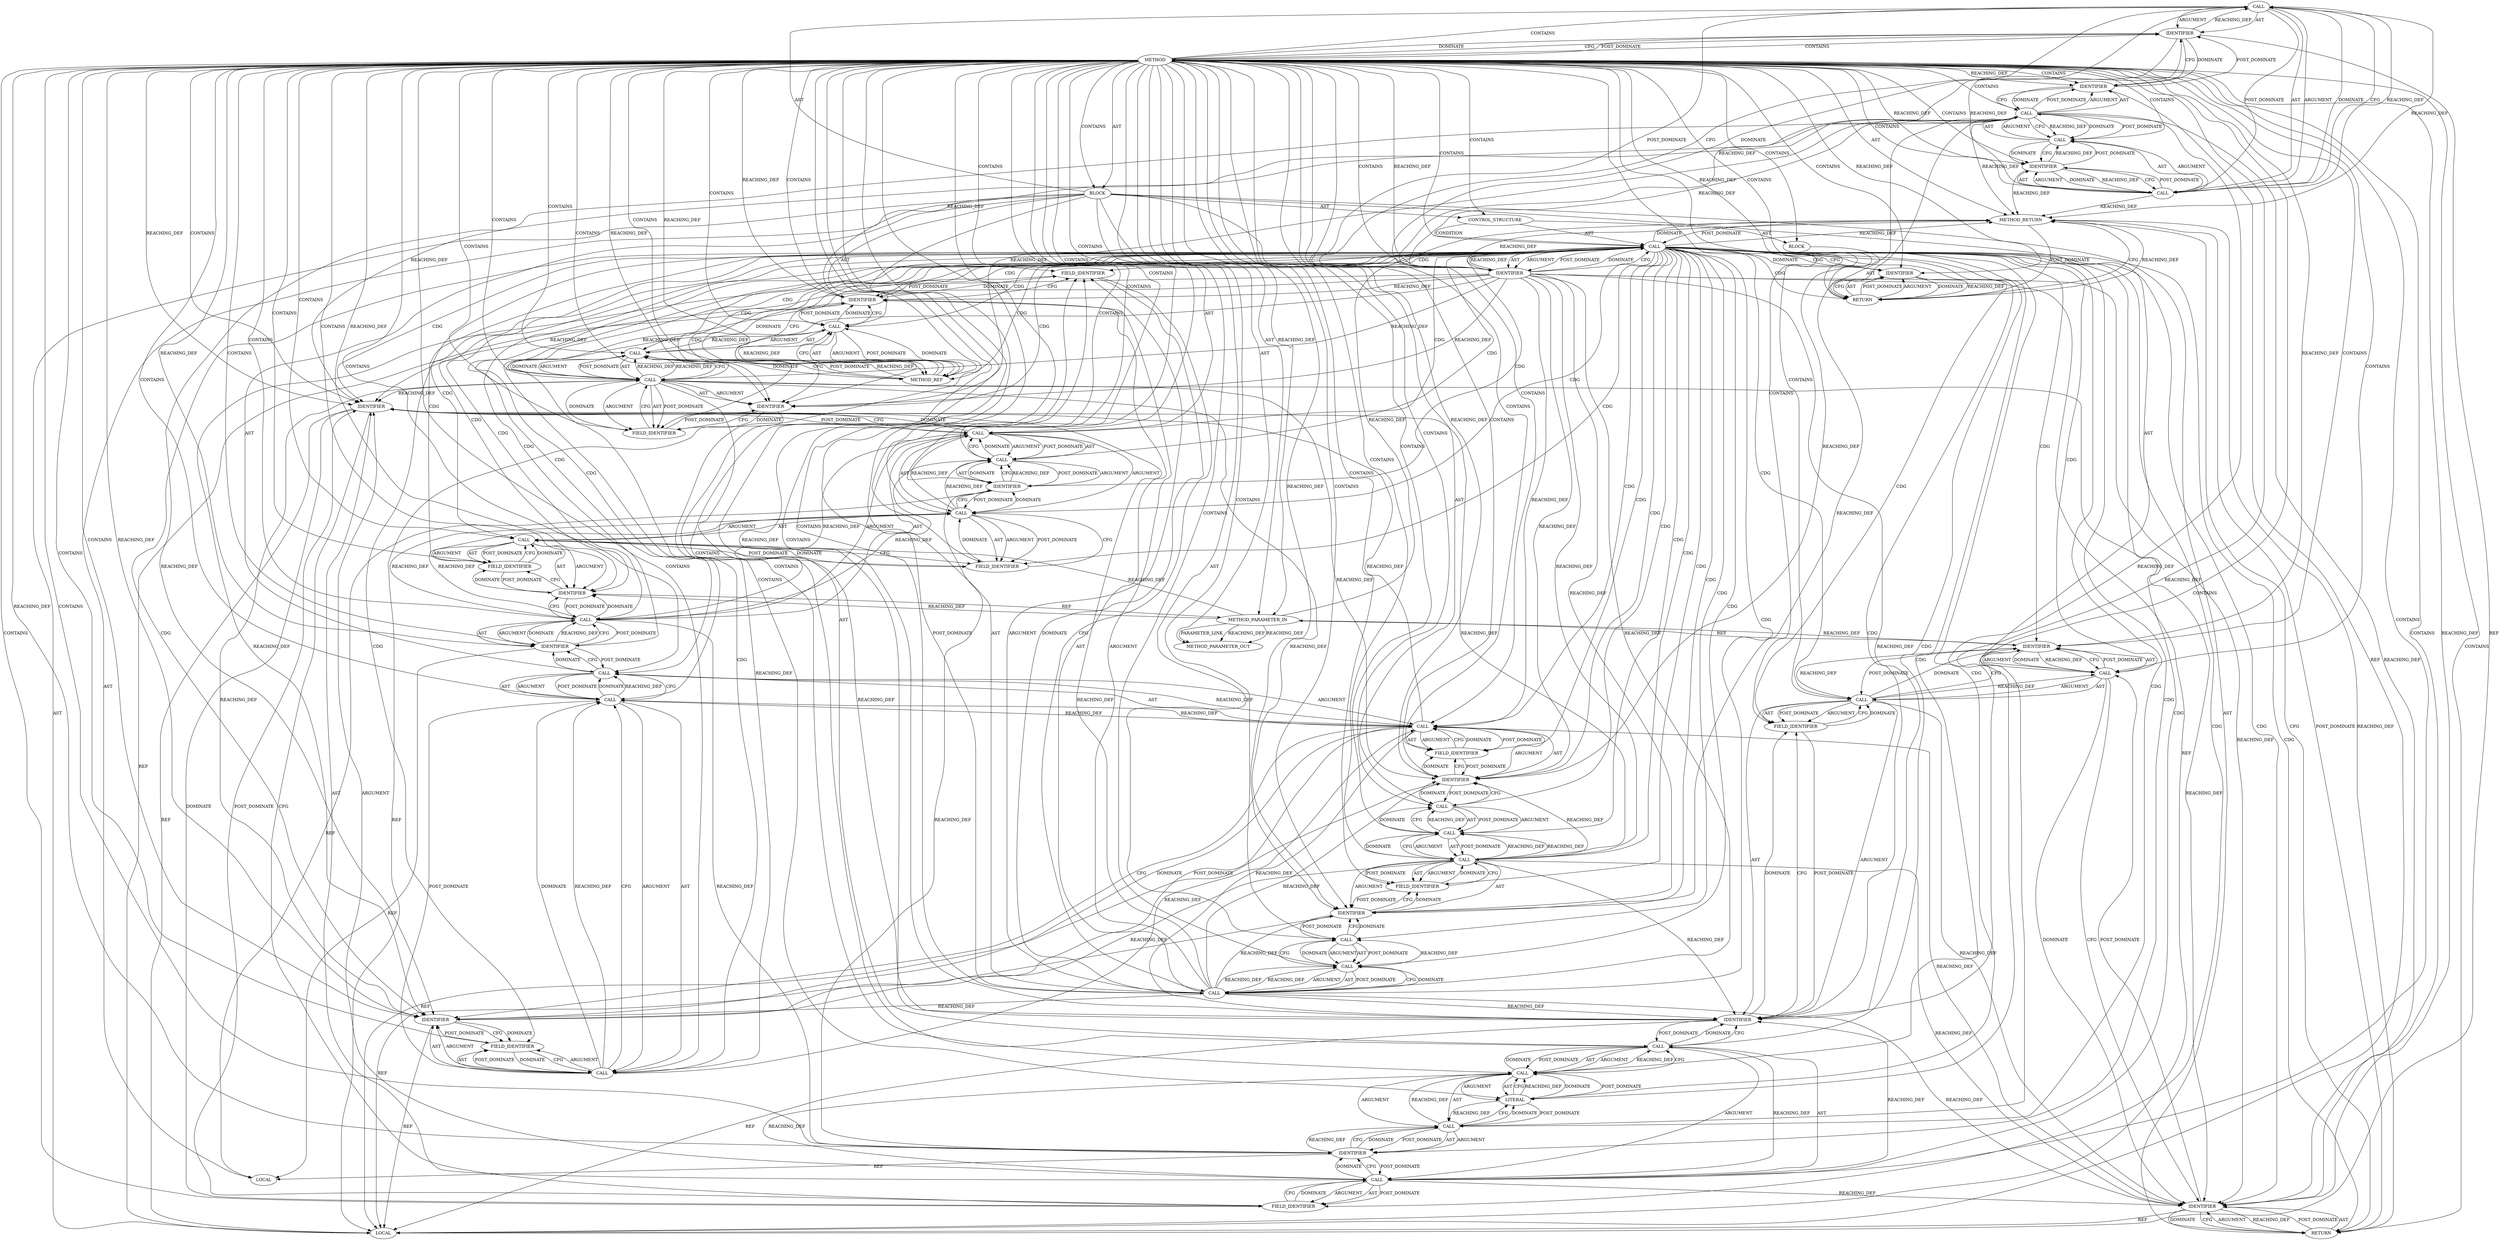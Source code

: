 digraph {
  3636 [label=CALL ORDER=3 ARGUMENT_INDEX=-1 CODE="offload_ctx = kzalloc(sizeof(*offload_ctx), GFP_KERNEL)" COLUMN_NUMBER=2 METHOD_FULL_NAME="<operator>.assignment" LINE_NUMBER=1041 TYPE_FULL_NAME="<empty>" DISPATCH_TYPE="STATIC_DISPATCH" SIGNATURE="" NAME="<operator>.assignment"]
  3640 [label=CALL ORDER=1 ARGUMENT_INDEX=1 CODE="*offload_ctx" COLUMN_NUMBER=31 METHOD_FULL_NAME="<operator>.indirection" LINE_NUMBER=1041 TYPE_FULL_NAME="<empty>" DISPATCH_TYPE="STATIC_DISPATCH" SIGNATURE="" NAME="<operator>.indirection"]
  3659 [label=FIELD_IDENTIFIER ORDER=2 ARGUMENT_INDEX=2 CODE="records_list" COLUMN_NUMBER=18 LINE_NUMBER=1046 CANONICAL_NAME="records_list"]
  3642 [label=IDENTIFIER ORDER=2 ARGUMENT_INDEX=2 CODE="GFP_KERNEL" COLUMN_NUMBER=46 LINE_NUMBER=1041 TYPE_FULL_NAME="ANY" NAME="GFP_KERNEL"]
  3656 [label=CALL ORDER=1 ARGUMENT_INDEX=1 CODE="&offload_ctx->records_list" COLUMN_NUMBER=17 METHOD_FULL_NAME="<operator>.addressOf" LINE_NUMBER=1046 TYPE_FULL_NAME="<empty>" DISPATCH_TYPE="STATIC_DISPATCH" SIGNATURE="" NAME="<operator>.addressOf"]
  3668 [label=FIELD_IDENTIFIER ORDER=2 ARGUMENT_INDEX=2 CODE="sg_tx_data" COLUMN_NUMBER=16 LINE_NUMBER=1048 CANONICAL_NAME="sg_tx_data"]
  3664 [label=FIELD_IDENTIFIER ORDER=2 ARGUMENT_INDEX=2 CODE="lock" COLUMN_NUMBER=18 LINE_NUMBER=1047 CANONICAL_NAME="lock"]
  3691 [label=CALL ORDER=11 ARGUMENT_INDEX=-1 CODE="offload_ctx->ctx = ctx" COLUMN_NUMBER=2 METHOD_FULL_NAME="<operator>.assignment" LINE_NUMBER=1055 TYPE_FULL_NAME="<empty>" DISPATCH_TYPE="STATIC_DISPATCH" SIGNATURE="" NAME="<operator>.assignment"]
  3661 [label=CALL ORDER=1 ARGUMENT_INDEX=1 CODE="&offload_ctx->lock" COLUMN_NUMBER=17 METHOD_FULL_NAME="<operator>.addressOf" LINE_NUMBER=1047 TYPE_FULL_NAME="<empty>" DISPATCH_TYPE="STATIC_DISPATCH" SIGNATURE="" NAME="<operator>.addressOf"]
  3698 [label=METHOD_RETURN ORDER=3 CODE="RET" COLUMN_NUMBER=1 LINE_NUMBER=1036 TYPE_FULL_NAME="struct tls_offload_context_tx" EVALUATION_STRATEGY="BY_VALUE"]
  3685 [label=IDENTIFIER ORDER=1 ARGUMENT_INDEX=1 CODE="offload_ctx" COLUMN_NUMBER=2 LINE_NUMBER=1053 TYPE_FULL_NAME="tls_offload_context_tx*" NAME="offload_ctx"]
  3669 [label=CALL ORDER=2 ARGUMENT_INDEX=2 CODE="ARRAY_SIZE(offload_ctx->sg_tx_data)" COLUMN_NUMBER=9 METHOD_FULL_NAME="ARRAY_SIZE" LINE_NUMBER=1049 TYPE_FULL_NAME="<empty>" DISPATCH_TYPE="STATIC_DISPATCH" SIGNATURE="" NAME="ARRAY_SIZE"]
  3677 [label=CALL ORDER=1 ARGUMENT_INDEX=1 CODE="ctx->tx" COLUMN_NUMBER=18 METHOD_FULL_NAME="<operator>.indirectFieldAccess" LINE_NUMBER=1052 TYPE_FULL_NAME="<empty>" DISPATCH_TYPE="STATIC_DISPATCH" SIGNATURE="" NAME="<operator>.indirectFieldAccess"]
  3690 [label=LITERAL ORDER=2 ARGUMENT_INDEX=2 CODE="1" COLUMN_NUMBER=57 LINE_NUMBER=1053 TYPE_FULL_NAME="int"]
  3688 [label=CALL ORDER=1 ARGUMENT_INDEX=1 CODE="be64_to_cpu(rcd_sn)" COLUMN_NUMBER=35 METHOD_FULL_NAME="be64_to_cpu" LINE_NUMBER=1053 TYPE_FULL_NAME="<empty>" DISPATCH_TYPE="STATIC_DISPATCH" SIGNATURE="" NAME="be64_to_cpu"]
  3644 [label=CALL ORDER=1 ARGUMENT_INDEX=-1 CODE="!offload_ctx" COLUMN_NUMBER=6 METHOD_FULL_NAME="<operator>.logicalNot" LINE_NUMBER=1042 TYPE_FULL_NAME="<empty>" DISPATCH_TYPE="STATIC_DISPATCH" SIGNATURE="" NAME="<operator>.logicalNot"]
  3648 [label=IDENTIFIER ORDER=1 ARGUMENT_INDEX=-1 CODE="NULL" COLUMN_NUMBER=10 LINE_NUMBER=1043 TYPE_FULL_NAME="ANY" NAME="NULL"]
  3633 [label=BLOCK ORDER=2 ARGUMENT_INDEX=-1 CODE="{
	struct tls_offload_context_tx *offload_ctx;
	__be64 rcd_sn;

	offload_ctx = kzalloc(sizeof(*offload_ctx), GFP_KERNEL);
	if (!offload_ctx)
		return NULL;

	INIT_WORK(&offload_ctx->destruct_work, tls_device_tx_del_task);
	INIT_LIST_HEAD(&offload_ctx->records_list);
	spin_lock_init(&offload_ctx->lock);
	sg_init_table(offload_ctx->sg_tx_data,
		      ARRAY_SIZE(offload_ctx->sg_tx_data));

	/* start at rec_seq - 1 to account for the start marker record */
	memcpy(&rcd_sn, ctx->tx.rec_seq, sizeof(rcd_sn));
	offload_ctx->unacked_record_sn = be64_to_cpu(rcd_sn) - 1;

	offload_ctx->ctx = ctx;

	return offload_ctx;
}" COLUMN_NUMBER=1 LINE_NUMBER=1037 TYPE_FULL_NAME="void"]
  3643 [label=CONTROL_STRUCTURE CONTROL_STRUCTURE_TYPE="IF" ORDER=4 PARSER_TYPE_NAME="CASTIfStatement" ARGUMENT_INDEX=-1 CODE="if (!offload_ctx)" COLUMN_NUMBER=2 LINE_NUMBER=1042]
  3646 [label=BLOCK ORDER=2 ARGUMENT_INDEX=-1 CODE="<empty>" COLUMN_NUMBER=3 LINE_NUMBER=1043 TYPE_FULL_NAME="void"]
  3650 [label=CALL ORDER=1 ARGUMENT_INDEX=1 CODE="&offload_ctx->destruct_work" COLUMN_NUMBER=12 METHOD_FULL_NAME="<operator>.addressOf" LINE_NUMBER=1045 TYPE_FULL_NAME="<empty>" DISPATCH_TYPE="STATIC_DISPATCH" SIGNATURE="" NAME="<operator>.addressOf"]
  3645 [label=IDENTIFIER ORDER=1 ARGUMENT_INDEX=1 CODE="offload_ctx" COLUMN_NUMBER=7 LINE_NUMBER=1042 TYPE_FULL_NAME="tls_offload_context_tx*" NAME="offload_ctx"]
  3637 [label=IDENTIFIER ORDER=1 ARGUMENT_INDEX=1 CODE="offload_ctx" COLUMN_NUMBER=2 LINE_NUMBER=1041 TYPE_FULL_NAME="tls_offload_context_tx*" NAME="offload_ctx"]
  3687 [label=CALL ORDER=2 ARGUMENT_INDEX=2 CODE="be64_to_cpu(rcd_sn) - 1" COLUMN_NUMBER=35 METHOD_FULL_NAME="<operator>.subtraction" LINE_NUMBER=1053 TYPE_FULL_NAME="<empty>" DISPATCH_TYPE="STATIC_DISPATCH" SIGNATURE="" NAME="<operator>.subtraction"]
  3675 [label=IDENTIFIER ORDER=1 ARGUMENT_INDEX=1 CODE="rcd_sn" COLUMN_NUMBER=10 LINE_NUMBER=1052 TYPE_FULL_NAME="__be64" NAME="rcd_sn"]
  3679 [label=FIELD_IDENTIFIER ORDER=2 ARGUMENT_INDEX=2 CODE="tx" COLUMN_NUMBER=18 LINE_NUMBER=1052 CANONICAL_NAME="tx"]
  3658 [label=IDENTIFIER ORDER=1 ARGUMENT_INDEX=1 CODE="offload_ctx" COLUMN_NUMBER=18 LINE_NUMBER=1046 TYPE_FULL_NAME="tls_offload_context_tx*" NAME="offload_ctx"]
  3671 [label=IDENTIFIER ORDER=1 ARGUMENT_INDEX=1 CODE="offload_ctx" COLUMN_NUMBER=20 LINE_NUMBER=1049 TYPE_FULL_NAME="tls_offload_context_tx*" NAME="offload_ctx"]
  3697 [label=IDENTIFIER ORDER=1 ARGUMENT_INDEX=-1 CODE="offload_ctx" COLUMN_NUMBER=9 LINE_NUMBER=1057 TYPE_FULL_NAME="tls_offload_context_tx*" NAME="offload_ctx"]
  3651 [label=CALL ORDER=1 ARGUMENT_INDEX=1 CODE="offload_ctx->destruct_work" COLUMN_NUMBER=13 METHOD_FULL_NAME="<operator>.indirectFieldAccess" LINE_NUMBER=1045 TYPE_FULL_NAME="<empty>" DISPATCH_TYPE="STATIC_DISPATCH" SIGNATURE="" NAME="<operator>.indirectFieldAccess"]
  3682 [label=IDENTIFIER ORDER=1 ARGUMENT_INDEX=1 CODE="rcd_sn" COLUMN_NUMBER=42 LINE_NUMBER=1052 TYPE_FULL_NAME="__be64" NAME="rcd_sn"]
  3676 [label=CALL ORDER=2 ARGUMENT_INDEX=2 CODE="ctx->tx.rec_seq" COLUMN_NUMBER=18 METHOD_FULL_NAME="<operator>.fieldAccess" LINE_NUMBER=1052 TYPE_FULL_NAME="<empty>" DISPATCH_TYPE="STATIC_DISPATCH" SIGNATURE="" NAME="<operator>.fieldAccess"]
  3655 [label=CALL ORDER=6 ARGUMENT_INDEX=-1 CODE="INIT_LIST_HEAD(&offload_ctx->records_list)" COLUMN_NUMBER=2 METHOD_FULL_NAME="INIT_LIST_HEAD" LINE_NUMBER=1046 TYPE_FULL_NAME="<empty>" DISPATCH_TYPE="STATIC_DISPATCH" SIGNATURE="" NAME="INIT_LIST_HEAD"]
  3631 [label=METHOD COLUMN_NUMBER=1 LINE_NUMBER=1036 COLUMN_NUMBER_END=1 IS_EXTERNAL=false SIGNATURE="struct tls_offload_context_tx alloc_offload_ctx_tx (tls_context*)" NAME="alloc_offload_ctx_tx" AST_PARENT_TYPE="TYPE_DECL" AST_PARENT_FULL_NAME="tls_device.c:<global>" ORDER=39 CODE="static struct tls_offload_context_tx *alloc_offload_ctx_tx(struct tls_context *ctx)
{
	struct tls_offload_context_tx *offload_ctx;
	__be64 rcd_sn;

	offload_ctx = kzalloc(sizeof(*offload_ctx), GFP_KERNEL);
	if (!offload_ctx)
		return NULL;

	INIT_WORK(&offload_ctx->destruct_work, tls_device_tx_del_task);
	INIT_LIST_HEAD(&offload_ctx->records_list);
	spin_lock_init(&offload_ctx->lock);
	sg_init_table(offload_ctx->sg_tx_data,
		      ARRAY_SIZE(offload_ctx->sg_tx_data));

	/* start at rec_seq - 1 to account for the start marker record */
	memcpy(&rcd_sn, ctx->tx.rec_seq, sizeof(rcd_sn));
	offload_ctx->unacked_record_sn = be64_to_cpu(rcd_sn) - 1;

	offload_ctx->ctx = ctx;

	return offload_ctx;
}" FULL_NAME="alloc_offload_ctx_tx" LINE_NUMBER_END=1058 FILENAME="tls_device.c"]
  3678 [label=IDENTIFIER ORDER=1 ARGUMENT_INDEX=1 CODE="ctx" COLUMN_NUMBER=18 LINE_NUMBER=1052 TYPE_FULL_NAME="tls_context*" NAME="ctx"]
  3653 [label=FIELD_IDENTIFIER ORDER=2 ARGUMENT_INDEX=2 CODE="destruct_work" COLUMN_NUMBER=13 LINE_NUMBER=1045 CANONICAL_NAME="destruct_work"]
  3674 [label=CALL ORDER=1 ARGUMENT_INDEX=1 CODE="&rcd_sn" COLUMN_NUMBER=9 METHOD_FULL_NAME="<operator>.addressOf" LINE_NUMBER=1052 TYPE_FULL_NAME="<empty>" DISPATCH_TYPE="STATIC_DISPATCH" SIGNATURE="" NAME="<operator>.addressOf"]
  3639 [label=CALL ORDER=1 ARGUMENT_INDEX=1 CODE="sizeof(*offload_ctx)" COLUMN_NUMBER=24 METHOD_FULL_NAME="<operator>.sizeOf" LINE_NUMBER=1041 TYPE_FULL_NAME="<empty>" DISPATCH_TYPE="STATIC_DISPATCH" SIGNATURE="" NAME="<operator>.sizeOf"]
  3647 [label=RETURN ORDER=1 ARGUMENT_INDEX=1 CODE="return NULL;" COLUMN_NUMBER=3 LINE_NUMBER=1043]
  3635 [label=LOCAL ORDER=2 CODE="__be64 rcd_sn" COLUMN_NUMBER=9 LINE_NUMBER=1039 TYPE_FULL_NAME="__be64" NAME="rcd_sn"]
  3695 [label=IDENTIFIER ORDER=2 ARGUMENT_INDEX=2 CODE="ctx" COLUMN_NUMBER=21 LINE_NUMBER=1055 TYPE_FULL_NAME="tls_context*" NAME="ctx"]
  3649 [label=CALL ORDER=5 ARGUMENT_INDEX=-1 CODE="INIT_WORK(&offload_ctx->destruct_work, tls_device_tx_del_task)" COLUMN_NUMBER=2 METHOD_FULL_NAME="INIT_WORK" LINE_NUMBER=1045 TYPE_FULL_NAME="<empty>" DISPATCH_TYPE="STATIC_DISPATCH" SIGNATURE="" NAME="INIT_WORK"]
  3666 [label=CALL ORDER=1 ARGUMENT_INDEX=1 CODE="offload_ctx->sg_tx_data" COLUMN_NUMBER=16 METHOD_FULL_NAME="<operator>.indirectFieldAccess" LINE_NUMBER=1048 TYPE_FULL_NAME="<empty>" DISPATCH_TYPE="STATIC_DISPATCH" SIGNATURE="" NAME="<operator>.indirectFieldAccess"]
  3673 [label=CALL ORDER=9 ARGUMENT_INDEX=-1 CODE="memcpy(&rcd_sn, ctx->tx.rec_seq, sizeof(rcd_sn))" COLUMN_NUMBER=2 METHOD_FULL_NAME="memcpy" LINE_NUMBER=1052 TYPE_FULL_NAME="<empty>" DISPATCH_TYPE="STATIC_DISPATCH" SIGNATURE="" NAME="memcpy"]
  3657 [label=CALL ORDER=1 ARGUMENT_INDEX=1 CODE="offload_ctx->records_list" COLUMN_NUMBER=18 METHOD_FULL_NAME="<operator>.indirectFieldAccess" LINE_NUMBER=1046 TYPE_FULL_NAME="<empty>" DISPATCH_TYPE="STATIC_DISPATCH" SIGNATURE="" NAME="<operator>.indirectFieldAccess"]
  3632 [label=METHOD_PARAMETER_IN ORDER=1 CODE="struct tls_context *ctx" IS_VARIADIC=false COLUMN_NUMBER=60 LINE_NUMBER=1036 TYPE_FULL_NAME="tls_context*" EVALUATION_STRATEGY="BY_VALUE" INDEX=1 NAME="ctx"]
  3634 [label=LOCAL ORDER=1 CODE="struct tls_offload_context_tx* offload_ctx" COLUMN_NUMBER=32 LINE_NUMBER=1038 TYPE_FULL_NAME="tls_offload_context_tx*" NAME="offload_ctx"]
  3693 [label=IDENTIFIER ORDER=1 ARGUMENT_INDEX=1 CODE="offload_ctx" COLUMN_NUMBER=2 LINE_NUMBER=1055 TYPE_FULL_NAME="tls_offload_context_tx*" NAME="offload_ctx"]
  3665 [label=CALL ORDER=8 ARGUMENT_INDEX=-1 CODE="sg_init_table(offload_ctx->sg_tx_data,
		      ARRAY_SIZE(offload_ctx->sg_tx_data))" COLUMN_NUMBER=2 METHOD_FULL_NAME="sg_init_table" LINE_NUMBER=1048 TYPE_FULL_NAME="<empty>" DISPATCH_TYPE="STATIC_DISPATCH" SIGNATURE="" NAME="sg_init_table"]
  3663 [label=IDENTIFIER ORDER=1 ARGUMENT_INDEX=1 CODE="offload_ctx" COLUMN_NUMBER=18 LINE_NUMBER=1047 TYPE_FULL_NAME="tls_offload_context_tx*" NAME="offload_ctx"]
  3660 [label=CALL ORDER=7 ARGUMENT_INDEX=-1 CODE="spin_lock_init(&offload_ctx->lock)" COLUMN_NUMBER=2 METHOD_FULL_NAME="spin_lock_init" LINE_NUMBER=1047 TYPE_FULL_NAME="<empty>" DISPATCH_TYPE="STATIC_DISPATCH" SIGNATURE="" NAME="spin_lock_init"]
  3670 [label=CALL ORDER=1 ARGUMENT_INDEX=1 CODE="offload_ctx->sg_tx_data" COLUMN_NUMBER=20 METHOD_FULL_NAME="<operator>.indirectFieldAccess" LINE_NUMBER=1049 TYPE_FULL_NAME="<empty>" DISPATCH_TYPE="STATIC_DISPATCH" SIGNATURE="" NAME="<operator>.indirectFieldAccess"]
  3689 [label=IDENTIFIER ORDER=1 ARGUMENT_INDEX=1 CODE="rcd_sn" COLUMN_NUMBER=47 LINE_NUMBER=1053 TYPE_FULL_NAME="__be64" NAME="rcd_sn"]
  3638 [label=CALL ORDER=2 ARGUMENT_INDEX=2 CODE="kzalloc(sizeof(*offload_ctx), GFP_KERNEL)" COLUMN_NUMBER=16 METHOD_FULL_NAME="kzalloc" LINE_NUMBER=1041 TYPE_FULL_NAME="<empty>" DISPATCH_TYPE="STATIC_DISPATCH" SIGNATURE="" NAME="kzalloc"]
  3654 [label=METHOD_REF ORDER=2 ARGUMENT_INDEX=2 CODE="tls_device_tx_del_task" COLUMN_NUMBER=41 METHOD_FULL_NAME="tls_device_tx_del_task" LINE_NUMBER=1045 TYPE_FULL_NAME="void"]
  21361 [label=METHOD_PARAMETER_OUT ORDER=1 CODE="struct tls_context *ctx" IS_VARIADIC=false COLUMN_NUMBER=60 LINE_NUMBER=1036 TYPE_FULL_NAME="tls_context*" EVALUATION_STRATEGY="BY_VALUE" INDEX=1 NAME="ctx"]
  3684 [label=CALL ORDER=1 ARGUMENT_INDEX=1 CODE="offload_ctx->unacked_record_sn" COLUMN_NUMBER=2 METHOD_FULL_NAME="<operator>.indirectFieldAccess" LINE_NUMBER=1053 TYPE_FULL_NAME="<empty>" DISPATCH_TYPE="STATIC_DISPATCH" SIGNATURE="" NAME="<operator>.indirectFieldAccess"]
  3681 [label=CALL ORDER=3 ARGUMENT_INDEX=3 CODE="sizeof(rcd_sn)" COLUMN_NUMBER=35 METHOD_FULL_NAME="<operator>.sizeOf" LINE_NUMBER=1052 TYPE_FULL_NAME="<empty>" DISPATCH_TYPE="STATIC_DISPATCH" SIGNATURE="" NAME="<operator>.sizeOf"]
  3662 [label=CALL ORDER=1 ARGUMENT_INDEX=1 CODE="offload_ctx->lock" COLUMN_NUMBER=18 METHOD_FULL_NAME="<operator>.indirectFieldAccess" LINE_NUMBER=1047 TYPE_FULL_NAME="<empty>" DISPATCH_TYPE="STATIC_DISPATCH" SIGNATURE="" NAME="<operator>.indirectFieldAccess"]
  3683 [label=CALL ORDER=10 ARGUMENT_INDEX=-1 CODE="offload_ctx->unacked_record_sn = be64_to_cpu(rcd_sn) - 1" COLUMN_NUMBER=2 METHOD_FULL_NAME="<operator>.assignment" LINE_NUMBER=1053 TYPE_FULL_NAME="<empty>" DISPATCH_TYPE="STATIC_DISPATCH" SIGNATURE="" NAME="<operator>.assignment"]
  3652 [label=IDENTIFIER ORDER=1 ARGUMENT_INDEX=1 CODE="offload_ctx" COLUMN_NUMBER=13 LINE_NUMBER=1045 TYPE_FULL_NAME="tls_offload_context_tx*" NAME="offload_ctx"]
  3641 [label=IDENTIFIER ORDER=1 ARGUMENT_INDEX=1 CODE="offload_ctx" COLUMN_NUMBER=32 LINE_NUMBER=1041 TYPE_FULL_NAME="tls_offload_context_tx*" NAME="offload_ctx"]
  3680 [label=FIELD_IDENTIFIER ORDER=2 ARGUMENT_INDEX=2 CODE="rec_seq" COLUMN_NUMBER=18 LINE_NUMBER=1052 CANONICAL_NAME="rec_seq"]
  3686 [label=FIELD_IDENTIFIER ORDER=2 ARGUMENT_INDEX=2 CODE="unacked_record_sn" COLUMN_NUMBER=2 LINE_NUMBER=1053 CANONICAL_NAME="unacked_record_sn"]
  3672 [label=FIELD_IDENTIFIER ORDER=2 ARGUMENT_INDEX=2 CODE="sg_tx_data" COLUMN_NUMBER=20 LINE_NUMBER=1049 CANONICAL_NAME="sg_tx_data"]
  3696 [label=RETURN ORDER=12 ARGUMENT_INDEX=-1 CODE="return offload_ctx;" COLUMN_NUMBER=2 LINE_NUMBER=1057]
  3667 [label=IDENTIFIER ORDER=1 ARGUMENT_INDEX=1 CODE="offload_ctx" COLUMN_NUMBER=16 LINE_NUMBER=1048 TYPE_FULL_NAME="tls_offload_context_tx*" NAME="offload_ctx"]
  3694 [label=FIELD_IDENTIFIER ORDER=2 ARGUMENT_INDEX=2 CODE="ctx" COLUMN_NUMBER=2 LINE_NUMBER=1055 CANONICAL_NAME="ctx"]
  3692 [label=CALL ORDER=1 ARGUMENT_INDEX=1 CODE="offload_ctx->ctx" COLUMN_NUMBER=2 METHOD_FULL_NAME="<operator>.indirectFieldAccess" LINE_NUMBER=1055 TYPE_FULL_NAME="<empty>" DISPATCH_TYPE="STATIC_DISPATCH" SIGNATURE="" NAME="<operator>.indirectFieldAccess"]
  3638 -> 3642 [label=POST_DOMINATE ]
  3631 -> 3663 [label=CONTAINS ]
  3673 -> 3674 [label=AST ]
  3662 -> 3663 [label=AST ]
  3645 -> 3651 [label=REACHING_DEF VARIABLE="offload_ctx"]
  3644 -> 3649 [label=CDG ]
  3636 -> 3638 [label=POST_DOMINATE ]
  3645 -> 3636 [label=POST_DOMINATE ]
  3644 -> 3665 [label=CDG ]
  3692 -> 3694 [label=ARGUMENT ]
  3667 -> 3668 [label=DOMINATE ]
  3631 -> 3690 [label=CONTAINS ]
  3631 -> 3651 [label=CONTAINS ]
  3644 -> 3663 [label=CDG ]
  3645 -> 3693 [label=REACHING_DEF VARIABLE="offload_ctx"]
  3644 -> 3661 [label=CDG ]
  3631 -> 3686 [label=CONTAINS ]
  3640 -> 3667 [label=REACHING_DEF VARIABLE="*offload_ctx"]
  3649 -> 3654 [label=AST ]
  3645 -> 3657 [label=REACHING_DEF VARIABLE="offload_ctx"]
  3631 -> 3637 [label=CONTAINS ]
  3631 -> 3675 [label=REACHING_DEF VARIABLE=""]
  3640 -> 3663 [label=REACHING_DEF VARIABLE="*offload_ctx"]
  3631 -> 3698 [label=AST ]
  3640 -> 3639 [label=CFG ]
  3664 -> 3662 [label=DOMINATE ]
  3697 -> 3691 [label=POST_DOMINATE ]
  3644 -> 3648 [label=DOMINATE ]
  3684 -> 3685 [label=AST ]
  3687 -> 3690 [label=POST_DOMINATE ]
  3673 -> 3685 [label=CFG ]
  3644 -> 3686 [label=CDG ]
  3690 -> 3687 [label=CFG ]
  3644 -> 3660 [label=CDG ]
  3688 -> 3689 [label=POST_DOMINATE ]
  3631 -> 3673 [label=CONTAINS ]
  3631 -> 3662 [label=CONTAINS ]
  3696 -> 3697 [label=POST_DOMINATE ]
  3631 -> 3670 [label=CONTAINS ]
  3661 -> 3660 [label=DOMINATE ]
  3631 -> 3671 [label=REACHING_DEF VARIABLE=""]
  3684 -> 3686 [label=ARGUMENT ]
  3631 -> 3659 [label=CONTAINS ]
  3640 -> 3639 [label=REACHING_DEF VARIABLE="*offload_ctx"]
  3632 -> 3677 [label=REACHING_DEF VARIABLE="ctx"]
  3631 -> 3696 [label=CONTAINS ]
  3680 -> 3676 [label=CFG ]
  3645 -> 3662 [label=REACHING_DEF VARIABLE="offload_ctx"]
  3692 -> 3695 [label=DOMINATE ]
  3631 -> 3690 [label=REACHING_DEF VARIABLE=""]
  3685 -> 3686 [label=CFG ]
  3673 -> 3681 [label=ARGUMENT ]
  3644 -> 3685 [label=CDG ]
  3651 -> 3685 [label=REACHING_DEF VARIABLE="offload_ctx->destruct_work"]
  3631 -> 3633 [label=CONTAINS ]
  3644 -> 3650 [label=CDG ]
  3631 -> 3678 [label=REACHING_DEF VARIABLE=""]
  3632 -> 21361 [label=REACHING_DEF VARIABLE="ctx"]
  3632 -> 21361 [label=REACHING_DEF VARIABLE="ctx"]
  3684 -> 3689 [label=DOMINATE ]
  3663 -> 3655 [label=POST_DOMINATE ]
  3639 -> 3640 [label=POST_DOMINATE ]
  3666 -> 3693 [label=REACHING_DEF VARIABLE="offload_ctx->sg_tx_data"]
  3645 -> 3644 [label=DOMINATE ]
  3633 -> 3683 [label=AST ]
  3665 -> 3675 [label=DOMINATE ]
  3687 -> 3688 [label=AST ]
  3631 -> 3636 [label=CONTAINS ]
  3631 -> 3667 [label=CONTAINS ]
  3644 -> 3679 [label=CDG ]
  3694 -> 3692 [label=CFG ]
  3689 -> 3688 [label=REACHING_DEF VARIABLE="rcd_sn"]
  3677 -> 3678 [label=AST ]
  3686 -> 3685 [label=POST_DOMINATE ]
  3631 -> 3664 [label=CONTAINS ]
  3631 -> 3652 [label=CONTAINS ]
  3631 -> 3675 [label=CONTAINS ]
  3637 -> 3636 [label=REACHING_DEF VARIABLE="offload_ctx"]
  3644 -> 3680 [label=CDG ]
  3657 -> 3658 [label=AST ]
  3631 -> 3648 [label=REACHING_DEF VARIABLE=""]
  3669 -> 3665 [label=DOMINATE ]
  3665 -> 3666 [label=ARGUMENT ]
  3662 -> 3664 [label=ARGUMENT ]
  3649 -> 3650 [label=AST ]
  3633 -> 3643 [label=AST ]
  3671 -> 3634 [label=REF ]
  3631 -> 3652 [label=REACHING_DEF VARIABLE=""]
  3685 -> 3634 [label=REF ]
  3638 -> 3636 [label=DOMINATE ]
  3631 -> 3657 [label=CONTAINS ]
  3650 -> 3651 [label=ARGUMENT ]
  3649 -> 3658 [label=DOMINATE ]
  3658 -> 3649 [label=POST_DOMINATE ]
  3688 -> 3690 [label=CFG ]
  3657 -> 3658 [label=ARGUMENT ]
  3644 -> 3698 [label=REACHING_DEF VARIABLE="!offload_ctx"]
  3650 -> 3654 [label=DOMINATE ]
  3631 -> 3692 [label=CONTAINS ]
  3662 -> 3663 [label=ARGUMENT ]
  3640 -> 3685 [label=REACHING_DEF VARIABLE="*offload_ctx"]
  3631 -> 3676 [label=CONTAINS ]
  3631 -> 3695 [label=CONTAINS ]
  3644 -> 3682 [label=CDG ]
  3644 -> 3652 [label=DOMINATE ]
  3696 -> 3698 [label=REACHING_DEF VARIABLE="<RET>"]
  3631 -> 3679 [label=CONTAINS ]
  3631 -> 3641 [label=CONTAINS ]
  3675 -> 3674 [label=DOMINATE ]
  3657 -> 3693 [label=REACHING_DEF VARIABLE="offload_ctx->records_list"]
  3647 -> 3698 [label=CFG ]
  3698 -> 3647 [label=POST_DOMINATE ]
  3636 -> 3638 [label=AST ]
  3670 -> 3669 [label=DOMINATE ]
  3659 -> 3657 [label=DOMINATE ]
  3644 -> 3674 [label=CDG ]
  3651 -> 3653 [label=AST ]
  3692 -> 3691 [label=REACHING_DEF VARIABLE="offload_ctx->ctx"]
  3690 -> 3687 [label=REACHING_DEF VARIABLE="1"]
  3640 -> 3697 [label=REACHING_DEF VARIABLE="*offload_ctx"]
  3660 -> 3661 [label=AST ]
  3643 -> 3644 [label=CONDITION ]
  3673 -> 3685 [label=DOMINATE ]
  3665 -> 3669 [label=AST ]
  3644 -> 3668 [label=CDG ]
  3666 -> 3667 [label=ARGUMENT ]
  3674 -> 3678 [label=DOMINATE ]
  3657 -> 3656 [label=CFG ]
  3631 -> 3642 [label=REACHING_DEF VARIABLE=""]
  3645 -> 3671 [label=REACHING_DEF VARIABLE="offload_ctx"]
  3644 -> 3689 [label=CDG ]
  3693 -> 3694 [label=DOMINATE ]
  3644 -> 3690 [label=CDG ]
  3631 -> 3648 [label=CONTAINS ]
  3681 -> 3682 [label=POST_DOMINATE ]
  3645 -> 3634 [label=REF ]
  3637 -> 3641 [label=CFG ]
  3689 -> 3688 [label=CFG ]
  3677 -> 3680 [label=DOMINATE ]
  3666 -> 3668 [label=POST_DOMINATE ]
  3692 -> 3693 [label=ARGUMENT ]
  3673 -> 3681 [label=POST_DOMINATE ]
  3687 -> 3684 [label=REACHING_DEF VARIABLE="be64_to_cpu(rcd_sn) - 1"]
  3631 -> 3632 [label=REACHING_DEF VARIABLE=""]
  3657 -> 3659 [label=POST_DOMINATE ]
  3647 -> 3648 [label=AST ]
  3645 -> 3685 [label=REACHING_DEF VARIABLE="offload_ctx"]
  3692 -> 3694 [label=AST ]
  3676 -> 3682 [label=DOMINATE ]
  3644 -> 3648 [label=CDG ]
  3698 -> 3644 [label=POST_DOMINATE ]
  3660 -> 3661 [label=POST_DOMINATE ]
  3691 -> 3692 [label=ARGUMENT ]
  3644 -> 3653 [label=CDG ]
  3636 -> 3638 [label=ARGUMENT ]
  3674 -> 3678 [label=CFG ]
  3681 -> 3682 [label=ARGUMENT ]
  3662 -> 3664 [label=POST_DOMINATE ]
  3665 -> 3666 [label=AST ]
  3697 -> 3696 [label=DOMINATE ]
  3687 -> 3688 [label=ARGUMENT ]
  3675 -> 3635 [label=REF ]
  3666 -> 3665 [label=REACHING_DEF VARIABLE="offload_ctx->sg_tx_data"]
  3658 -> 3634 [label=REF ]
  3631 -> 3653 [label=CONTAINS ]
  3666 -> 3669 [label=REACHING_DEF VARIABLE="offload_ctx->sg_tx_data"]
  3662 -> 3671 [label=REACHING_DEF VARIABLE="offload_ctx->lock"]
  3636 -> 3698 [label=REACHING_DEF VARIABLE="offload_ctx = kzalloc(sizeof(*offload_ctx), GFP_KERNEL)"]
  3682 -> 3681 [label=DOMINATE ]
  3661 -> 3662 [label=ARGUMENT ]
  3658 -> 3659 [label=DOMINATE ]
  3644 -> 3656 [label=CDG ]
  3631 -> 3661 [label=CONTAINS ]
  3676 -> 3681 [label=REACHING_DEF VARIABLE="ctx->tx.rec_seq"]
  3647 -> 3648 [label=POST_DOMINATE ]
  3683 -> 3684 [label=ARGUMENT ]
  3644 -> 3655 [label=CDG ]
  3632 -> 3698 [label=REACHING_DEF VARIABLE="ctx"]
  3651 -> 3697 [label=REACHING_DEF VARIABLE="offload_ctx->destruct_work"]
  3670 -> 3671 [label=AST ]
  3691 -> 3695 [label=POST_DOMINATE ]
  3650 -> 3651 [label=AST ]
  3645 -> 3666 [label=REACHING_DEF VARIABLE="offload_ctx"]
  3644 -> 3693 [label=CDG ]
  3653 -> 3651 [label=DOMINATE ]
  3639 -> 3642 [label=DOMINATE ]
  3667 -> 3660 [label=POST_DOMINATE ]
  3673 -> 3676 [label=ARGUMENT ]
  3651 -> 3671 [label=REACHING_DEF VARIABLE="offload_ctx->destruct_work"]
  3666 -> 3671 [label=CFG ]
  3644 -> 3683 [label=CDG ]
  3644 -> 3675 [label=CDG ]
  3657 -> 3663 [label=REACHING_DEF VARIABLE="offload_ctx->records_list"]
  3657 -> 3697 [label=REACHING_DEF VARIABLE="offload_ctx->records_list"]
  3631 -> 3650 [label=CONTAINS ]
  3676 -> 3673 [label=REACHING_DEF VARIABLE="ctx->tx.rec_seq"]
  3644 -> 3662 [label=CDG ]
  3648 -> 3647 [label=DOMINATE ]
  3651 -> 3650 [label=REACHING_DEF VARIABLE="offload_ctx->destruct_work"]
  3651 -> 3650 [label=REACHING_DEF VARIABLE="offload_ctx->destruct_work"]
  3647 -> 3698 [label=REACHING_DEF VARIABLE="<RET>"]
  3642 -> 3698 [label=REACHING_DEF VARIABLE="GFP_KERNEL"]
  3688 -> 3690 [label=DOMINATE ]
  3631 -> 3677 [label=CONTAINS ]
  3657 -> 3667 [label=REACHING_DEF VARIABLE="offload_ctx->records_list"]
  3669 -> 3666 [label=REACHING_DEF VARIABLE="ARRAY_SIZE(offload_ctx->sg_tx_data)"]
  3689 -> 3688 [label=DOMINATE ]
  3640 -> 3639 [label=DOMINATE ]
  3697 -> 3634 [label=REF ]
  3655 -> 3656 [label=ARGUMENT ]
  3655 -> 3656 [label=AST ]
  3692 -> 3694 [label=POST_DOMINATE ]
  3661 -> 3660 [label=CFG ]
  3691 -> 3692 [label=AST ]
  3655 -> 3663 [label=CFG ]
  3644 -> 3688 [label=CDG ]
  3668 -> 3667 [label=POST_DOMINATE ]
  3652 -> 3653 [label=DOMINATE ]
  3676 -> 3680 [label=AST ]
  3638 -> 3642 [label=AST ]
  3687 -> 3683 [label=REACHING_DEF VARIABLE="be64_to_cpu(rcd_sn) - 1"]
  3654 -> 3649 [label=DOMINATE ]
  3671 -> 3672 [label=CFG ]
  3644 -> 3648 [label=CFG ]
  3663 -> 3634 [label=REF ]
  3692 -> 3695 [label=CFG ]
  3640 -> 3658 [label=REACHING_DEF VARIABLE="*offload_ctx"]
  3697 -> 3696 [label=CFG ]
  3682 -> 3676 [label=POST_DOMINATE ]
  3676 -> 3677 [label=ARGUMENT ]
  3631 -> 3693 [label=REACHING_DEF VARIABLE=""]
  3631 -> 3666 [label=CONTAINS ]
  3662 -> 3661 [label=REACHING_DEF VARIABLE="offload_ctx->lock"]
  3662 -> 3661 [label=REACHING_DEF VARIABLE="offload_ctx->lock"]
  3644 -> 3677 [label=CDG ]
  3645 -> 3644 [label=CFG ]
  3651 -> 3650 [label=CFG ]
  3696 -> 3698 [label=CFG ]
  3676 -> 3680 [label=ARGUMENT ]
  3631 -> 3669 [label=CONTAINS ]
  3671 -> 3672 [label=DOMINATE ]
  3680 -> 3676 [label=DOMINATE ]
  3631 -> 3687 [label=CONTAINS ]
  3693 -> 3634 [label=REF ]
  3631 -> 3697 [label=CONTAINS ]
  3662 -> 3664 [label=AST ]
  3690 -> 3687 [label=DOMINATE ]
  3666 -> 3668 [label=AST ]
  3676 -> 3682 [label=CFG ]
  3645 -> 3652 [label=REACHING_DEF VARIABLE="offload_ctx"]
  3631 -> 3656 [label=CONTAINS ]
  3669 -> 3665 [label=REACHING_DEF VARIABLE="ARRAY_SIZE(offload_ctx->sg_tx_data)"]
  3678 -> 3679 [label=CFG ]
  3650 -> 3654 [label=CFG ]
  3633 -> 3636 [label=AST ]
  3644 -> 3654 [label=CDG ]
  3657 -> 3656 [label=DOMINATE ]
  3666 -> 3685 [label=REACHING_DEF VARIABLE="offload_ctx->sg_tx_data"]
  3638 -> 3636 [label=CFG ]
  3662 -> 3693 [label=REACHING_DEF VARIABLE="offload_ctx->lock"]
  3640 -> 3641 [label=POST_DOMINATE ]
  3695 -> 3692 [label=REACHING_DEF VARIABLE="ctx"]
  3651 -> 3652 [label=ARGUMENT ]
  3637 -> 3634 [label=REF ]
  3669 -> 3665 [label=CFG ]
  3674 -> 3689 [label=REACHING_DEF VARIABLE="&rcd_sn"]
  3631 -> 3649 [label=CONTAINS ]
  3690 -> 3688 [label=POST_DOMINATE ]
  3654 -> 3650 [label=POST_DOMINATE ]
  3644 -> 3666 [label=CDG ]
  3641 -> 3634 [label=REF ]
  3643 -> 3644 [label=AST ]
  3676 -> 3674 [label=REACHING_DEF VARIABLE="ctx->tx.rec_seq"]
  3669 -> 3670 [label=ARGUMENT ]
  3631 -> 21361 [label=AST ]
  3644 -> 3670 [label=CDG ]
  3698 -> 3696 [label=POST_DOMINATE ]
  3639 -> 3640 [label=AST ]
  3640 -> 3671 [label=REACHING_DEF VARIABLE="*offload_ctx"]
  3644 -> 3652 [label=CFG ]
  3662 -> 3685 [label=REACHING_DEF VARIABLE="offload_ctx->lock"]
  3649 -> 3654 [label=ARGUMENT ]
  3671 -> 3666 [label=POST_DOMINATE ]
  3631 -> 3644 [label=CONTAINS ]
  3643 -> 3646 [label=AST ]
  3645 -> 3658 [label=REACHING_DEF VARIABLE="offload_ctx"]
  3648 -> 3647 [label=REACHING_DEF VARIABLE="NULL"]
  3631 -> 3689 [label=REACHING_DEF VARIABLE=""]
  3691 -> 3695 [label=AST ]
  3644 -> 3645 [label=AST ]
  3639 -> 3640 [label=ARGUMENT ]
  3631 -> 3694 [label=CONTAINS ]
  3637 -> 3645 [label=REACHING_DEF VARIABLE="offload_ctx"]
  3656 -> 3655 [label=REACHING_DEF VARIABLE="&offload_ctx->records_list"]
  3631 -> 3632 [label=AST ]
  3631 -> 3689 [label=CONTAINS ]
  3641 -> 3637 [label=POST_DOMINATE ]
  3644 -> 3657 [label=CDG ]
  3633 -> 3673 [label=AST ]
  3631 -> 3654 [label=CONTAINS ]
  3638 -> 3642 [label=ARGUMENT ]
  3684 -> 3686 [label=AST ]
  3632 -> 21361 [label=PARAMETER_LINK ]
  3677 -> 3679 [label=ARGUMENT ]
  3631 -> 3691 [label=CONTAINS ]
  3646 -> 3647 [label=AST ]
  3633 -> 3660 [label=AST ]
  3656 -> 3655 [label=CFG ]
  3688 -> 3689 [label=AST ]
  3651 -> 3653 [label=POST_DOMINATE ]
  3651 -> 3693 [label=REACHING_DEF VARIABLE="offload_ctx->destruct_work"]
  3631 -> 3683 [label=CONTAINS ]
  3652 -> 3634 [label=REF ]
  3632 -> 3695 [label=REACHING_DEF VARIABLE="ctx"]
  3638 -> 3698 [label=REACHING_DEF VARIABLE="kzalloc(sizeof(*offload_ctx), GFP_KERNEL)"]
  3674 -> 3675 [label=POST_DOMINATE ]
  3672 -> 3670 [label=CFG ]
  3677 -> 3680 [label=CFG ]
  3695 -> 3691 [label=DOMINATE ]
  3637 -> 3641 [label=DOMINATE ]
  3655 -> 3656 [label=POST_DOMINATE ]
  3674 -> 3675 [label=AST ]
  3657 -> 3685 [label=REACHING_DEF VARIABLE="offload_ctx->records_list"]
  3688 -> 3687 [label=REACHING_DEF VARIABLE="be64_to_cpu(rcd_sn)"]
  3631 -> 3654 [label=REACHING_DEF VARIABLE=""]
  3697 -> 3696 [label=REACHING_DEF VARIABLE="offload_ctx"]
  3666 -> 3697 [label=REACHING_DEF VARIABLE="offload_ctx->sg_tx_data"]
  3659 -> 3658 [label=POST_DOMINATE ]
  3644 -> 3676 [label=CDG ]
  3644 -> 3692 [label=CDG ]
  3631 -> 3647 [label=CONTAINS ]
  3694 -> 3693 [label=POST_DOMINATE ]
  3674 -> 3676 [label=REACHING_DEF VARIABLE="&rcd_sn"]
  3636 -> 3637 [label=AST ]
  3664 -> 3662 [label=CFG ]
  3631 -> 3680 [label=CONTAINS ]
  3644 -> 3684 [label=CDG ]
  3693 -> 3683 [label=POST_DOMINATE ]
  3687 -> 3690 [label=ARGUMENT ]
  3695 -> 3691 [label=CFG ]
  3661 -> 3662 [label=AST ]
  3681 -> 3673 [label=CFG ]
  3690 -> 3688 [label=REACHING_DEF VARIABLE="1"]
  3652 -> 3653 [label=CFG ]
  3675 -> 3674 [label=REACHING_DEF VARIABLE="rcd_sn"]
  3633 -> 3655 [label=AST ]
  3667 -> 3634 [label=REF ]
  3644 -> 3651 [label=CDG ]
  3644 -> 3673 [label=CDG ]
  3631 -> 3643 [label=CONTAINS ]
  3644 -> 3671 [label=CDG ]
  3651 -> 3653 [label=ARGUMENT ]
  3682 -> 3635 [label=REF ]
  3644 -> 3697 [label=CDG ]
  3644 -> 3669 [label=CDG ]
  3631 -> 3639 [label=CONTAINS ]
  3636 -> 3645 [label=CFG ]
  3695 -> 3691 [label=REACHING_DEF VARIABLE="ctx"]
  3673 -> 3674 [label=ARGUMENT ]
  3631 -> 3678 [label=CONTAINS ]
  3636 -> 3645 [label=DOMINATE ]
  3632 -> 3678 [label=REACHING_DEF VARIABLE="ctx"]
  3665 -> 3675 [label=CFG ]
  3691 -> 3697 [label=DOMINATE ]
  3631 -> 3674 [label=CONTAINS ]
  3672 -> 3671 [label=POST_DOMINATE ]
  3651 -> 3658 [label=REACHING_DEF VARIABLE="offload_ctx->destruct_work"]
  3644 -> 3645 [label=ARGUMENT ]
  3649 -> 3650 [label=ARGUMENT ]
  3644 -> 3659 [label=CDG ]
  3687 -> 3690 [label=AST ]
  3644 -> 3698 [label=DOMINATE ]
  3645 -> 3697 [label=REACHING_DEF VARIABLE="offload_ctx"]
  3631 -> 3668 [label=CONTAINS ]
  3677 -> 3679 [label=AST ]
  3665 -> 3669 [label=ARGUMENT ]
  3631 -> 3645 [label=REACHING_DEF VARIABLE=""]
  3678 -> 3674 [label=POST_DOMINATE ]
  3666 -> 3667 [label=AST ]
  3642 -> 3638 [label=DOMINATE ]
  3673 -> 3681 [label=AST ]
  3654 -> 3649 [label=REACHING_DEF VARIABLE="tls_device_tx_del_task"]
  3679 -> 3677 [label=CFG ]
  3670 -> 3672 [label=ARGUMENT ]
  3651 -> 3667 [label=REACHING_DEF VARIABLE="offload_ctx->destruct_work"]
  3664 -> 3663 [label=POST_DOMINATE ]
  3654 -> 3650 [label=REACHING_DEF VARIABLE="tls_device_tx_del_task"]
  3640 -> 3693 [label=REACHING_DEF VARIABLE="*offload_ctx"]
  3674 -> 3675 [label=ARGUMENT ]
  3644 -> 3681 [label=CDG ]
  3682 -> 3689 [label=REACHING_DEF VARIABLE="rcd_sn"]
  3673 -> 3676 [label=AST ]
  3631 -> 3684 [label=CONTAINS ]
  3631 -> 3695 [label=REACHING_DEF VARIABLE=""]
  3676 -> 3680 [label=POST_DOMINATE ]
  3647 -> 3648 [label=ARGUMENT ]
  3683 -> 3684 [label=AST ]
  3689 -> 3635 [label=REF ]
  3685 -> 3686 [label=DOMINATE ]
  3658 -> 3659 [label=CFG ]
  3638 -> 3637 [label=REACHING_DEF VARIABLE="kzalloc(sizeof(*offload_ctx), GFP_KERNEL)"]
  3631 -> 3667 [label=REACHING_DEF VARIABLE=""]
  3662 -> 3661 [label=DOMINATE ]
  3633 -> 3634 [label=AST ]
  3668 -> 3666 [label=CFG ]
  3695 -> 3632 [label=REF ]
  3631 -> 3660 [label=CONTAINS ]
  3679 -> 3678 [label=POST_DOMINATE ]
  3641 -> 3640 [label=CFG ]
  3656 -> 3657 [label=ARGUMENT ]
  3631 -> 3682 [label=CONTAINS ]
  3644 -> 3678 [label=CDG ]
  3696 -> 3697 [label=AST ]
  3670 -> 3672 [label=AST ]
  3638 -> 3636 [label=REACHING_DEF VARIABLE="kzalloc(sizeof(*offload_ctx), GFP_KERNEL)"]
  3638 -> 3639 [label=AST ]
  3683 -> 3693 [label=DOMINATE ]
  3651 -> 3650 [label=DOMINATE ]
  3650 -> 3649 [label=REACHING_DEF VARIABLE="&offload_ctx->destruct_work"]
  3677 -> 3678 [label=ARGUMENT ]
  3649 -> 3658 [label=CFG ]
  3644 -> 3652 [label=CDG ]
  3633 -> 3665 [label=AST ]
  3631 -> 3681 [label=CONTAINS ]
  3651 -> 3652 [label=AST ]
  3675 -> 3674 [label=CFG ]
  3682 -> 3681 [label=CFG ]
  3692 -> 3697 [label=REACHING_DEF VARIABLE="offload_ctx->ctx"]
  3687 -> 3683 [label=CFG ]
  3657 -> 3659 [label=AST ]
  3631 -> 3655 [label=CONTAINS ]
  3692 -> 3693 [label=AST ]
  3686 -> 3684 [label=CFG ]
  3631 -> 3647 [label=REACHING_DEF VARIABLE=""]
  3631 -> 3697 [label=REACHING_DEF VARIABLE=""]
  3644 -> 3664 [label=CDG ]
  3648 -> 3647 [label=CFG ]
  3631 -> 3642 [label=CONTAINS ]
  3631 -> 3658 [label=CONTAINS ]
  3684 -> 3693 [label=REACHING_DEF VARIABLE="offload_ctx->unacked_record_sn"]
  3691 -> 3697 [label=CFG ]
  3631 -> 3645 [label=CONTAINS ]
  3631 -> 3641 [label=REACHING_DEF VARIABLE=""]
  3655 -> 3663 [label=DOMINATE ]
  3669 -> 3670 [label=AST ]
  3631 -> 3658 [label=REACHING_DEF VARIABLE=""]
  3683 -> 3687 [label=POST_DOMINATE ]
  3631 -> 3685 [label=CONTAINS ]
  3660 -> 3667 [label=CFG ]
  3640 -> 3641 [label=ARGUMENT ]
  3668 -> 3666 [label=DOMINATE ]
  3631 -> 3646 [label=CONTAINS ]
  3657 -> 3656 [label=REACHING_DEF VARIABLE="offload_ctx->records_list"]
  3657 -> 3656 [label=REACHING_DEF VARIABLE="offload_ctx->records_list"]
  3644 -> 3691 [label=CDG ]
  3656 -> 3657 [label=AST ]
  3684 -> 3697 [label=REACHING_DEF VARIABLE="offload_ctx->unacked_record_sn"]
  3687 -> 3683 [label=DOMINATE ]
  3631 -> 3637 [label=DOMINATE ]
  3694 -> 3692 [label=DOMINATE ]
  3645 -> 3698 [label=REACHING_DEF VARIABLE="offload_ctx"]
  3644 -> 3687 [label=CDG ]
  3653 -> 3652 [label=POST_DOMINATE ]
  3662 -> 3697 [label=REACHING_DEF VARIABLE="offload_ctx->lock"]
  3631 -> 3688 [label=CONTAINS ]
  3670 -> 3669 [label=REACHING_DEF VARIABLE="offload_ctx->sg_tx_data"]
  3656 -> 3655 [label=DOMINATE ]
  3676 -> 3677 [label=AST ]
  3640 -> 3698 [label=REACHING_DEF VARIABLE="*offload_ctx"]
  3685 -> 3673 [label=POST_DOMINATE ]
  3644 -> 3672 [label=CDG ]
  3645 -> 3670 [label=REACHING_DEF VARIABLE="offload_ctx"]
  3640 -> 3641 [label=AST ]
  3683 -> 3687 [label=AST ]
  3672 -> 3670 [label=DOMINATE ]
  3662 -> 3667 [label=REACHING_DEF VARIABLE="offload_ctx->lock"]
  3684 -> 3686 [label=POST_DOMINATE ]
  3649 -> 3654 [label=POST_DOMINATE ]
  3642 -> 3639 [label=REACHING_DEF VARIABLE="GFP_KERNEL"]
  3640 -> 3652 [label=REACHING_DEF VARIABLE="*offload_ctx"]
  3681 -> 3682 [label=AST ]
  3633 -> 3691 [label=AST ]
  3644 -> 3645 [label=POST_DOMINATE ]
  3678 -> 3679 [label=DOMINATE ]
  3644 -> 3667 [label=CDG ]
  3677 -> 3679 [label=POST_DOMINATE ]
  3631 -> 3685 [label=REACHING_DEF VARIABLE=""]
  3631 -> 3671 [label=CONTAINS ]
  3670 -> 3672 [label=POST_DOMINATE ]
  3663 -> 3664 [label=CFG ]
  3670 -> 3671 [label=ARGUMENT ]
  3650 -> 3651 [label=POST_DOMINATE ]
  3693 -> 3694 [label=CFG ]
  3661 -> 3662 [label=POST_DOMINATE ]
  3689 -> 3684 [label=POST_DOMINATE ]
  3645 -> 3663 [label=REACHING_DEF VARIABLE="offload_ctx"]
  3631 -> 3665 [label=CONTAINS ]
  3640 -> 3645 [label=REACHING_DEF VARIABLE="*offload_ctx"]
  3675 -> 3665 [label=POST_DOMINATE ]
  3642 -> 3639 [label=POST_DOMINATE ]
  3684 -> 3685 [label=ARGUMENT ]
  3631 -> 3637 [label=CFG ]
  3657 -> 3671 [label=REACHING_DEF VARIABLE="offload_ctx->records_list"]
  3653 -> 3651 [label=CFG ]
  3645 -> 3667 [label=REACHING_DEF VARIABLE="offload_ctx"]
  3631 -> 3640 [label=CONTAINS ]
  3651 -> 3663 [label=REACHING_DEF VARIABLE="offload_ctx->destruct_work"]
  3656 -> 3657 [label=POST_DOMINATE ]
  3654 -> 3649 [label=CFG ]
  3660 -> 3667 [label=DOMINATE ]
  3659 -> 3657 [label=CFG ]
  3644 -> 3696 [label=CDG ]
  3633 -> 3635 [label=AST ]
  3644 -> 3695 [label=CDG ]
  3680 -> 3677 [label=POST_DOMINATE ]
  3641 -> 3640 [label=DOMINATE ]
  3663 -> 3664 [label=DOMINATE ]
  3657 -> 3659 [label=ARGUMENT ]
  3669 -> 3670 [label=POST_DOMINATE ]
  3631 -> 3693 [label=CONTAINS ]
  3631 -> 3672 [label=CONTAINS ]
  3683 -> 3693 [label=CFG ]
  3678 -> 3632 [label=REF ]
  3644 -> 3647 [label=CDG ]
  3683 -> 3687 [label=ARGUMENT ]
  3633 -> 3696 [label=AST ]
  3644 -> 3694 [label=CDG ]
  3642 -> 3638 [label=REACHING_DEF VARIABLE="GFP_KERNEL"]
  3670 -> 3669 [label=CFG ]
  3661 -> 3660 [label=REACHING_DEF VARIABLE="&offload_ctx->lock"]
  3691 -> 3695 [label=ARGUMENT ]
  3684 -> 3689 [label=CFG ]
  3636 -> 3637 [label=ARGUMENT ]
  3674 -> 3673 [label=REACHING_DEF VARIABLE="&rcd_sn"]
  3662 -> 3661 [label=CFG ]
  3638 -> 3639 [label=ARGUMENT ]
  3645 -> 3644 [label=REACHING_DEF VARIABLE="offload_ctx"]
  3631 -> 3633 [label=AST ]
  3688 -> 3689 [label=ARGUMENT ]
  3642 -> 3638 [label=CFG ]
  3666 -> 3671 [label=DOMINATE ]
  3633 -> 3649 [label=AST ]
  3665 -> 3669 [label=POST_DOMINATE ]
  3686 -> 3684 [label=DOMINATE ]
  3684 -> 3683 [label=REACHING_DEF VARIABLE="offload_ctx->unacked_record_sn"]
  3631 -> 3663 [label=REACHING_DEF VARIABLE=""]
  3681 -> 3673 [label=DOMINATE ]
  3639 -> 3642 [label=CFG ]
  3660 -> 3661 [label=ARGUMENT ]
  3637 -> 3631 [label=POST_DOMINATE ]
  3631 -> 3638 [label=CONTAINS ]
  3696 -> 3697 [label=ARGUMENT ]
  3644 -> 3658 [label=CDG ]
  3667 -> 3668 [label=CFG ]
  3695 -> 3692 [label=POST_DOMINATE ]
  3679 -> 3677 [label=DOMINATE ]
  3666 -> 3668 [label=ARGUMENT ]
  3682 -> 3681 [label=REACHING_DEF VARIABLE="rcd_sn"]
  3670 -> 3666 [label=REACHING_DEF VARIABLE="offload_ctx->sg_tx_data"]
  3674 -> 3681 [label=REACHING_DEF VARIABLE="&rcd_sn"]
}
